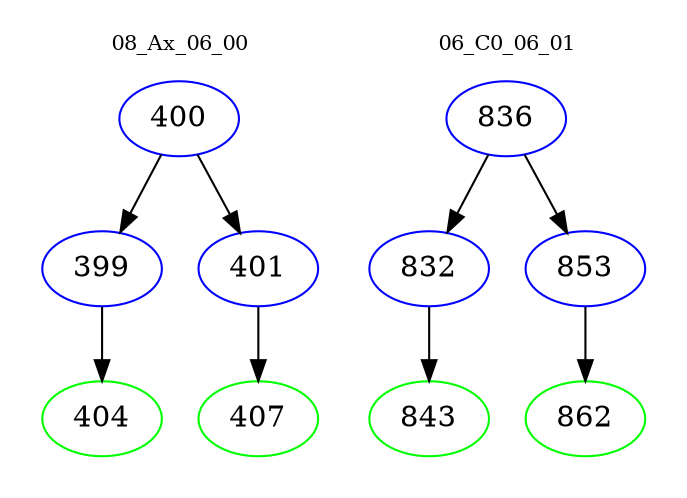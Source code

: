 digraph{
subgraph cluster_0 {
color = white
label = "08_Ax_06_00";
fontsize=10;
T0_400 [label="400", color="blue"]
T0_400 -> T0_399 [color="black"]
T0_399 [label="399", color="blue"]
T0_399 -> T0_404 [color="black"]
T0_404 [label="404", color="green"]
T0_400 -> T0_401 [color="black"]
T0_401 [label="401", color="blue"]
T0_401 -> T0_407 [color="black"]
T0_407 [label="407", color="green"]
}
subgraph cluster_1 {
color = white
label = "06_C0_06_01";
fontsize=10;
T1_836 [label="836", color="blue"]
T1_836 -> T1_832 [color="black"]
T1_832 [label="832", color="blue"]
T1_832 -> T1_843 [color="black"]
T1_843 [label="843", color="green"]
T1_836 -> T1_853 [color="black"]
T1_853 [label="853", color="blue"]
T1_853 -> T1_862 [color="black"]
T1_862 [label="862", color="green"]
}
}
